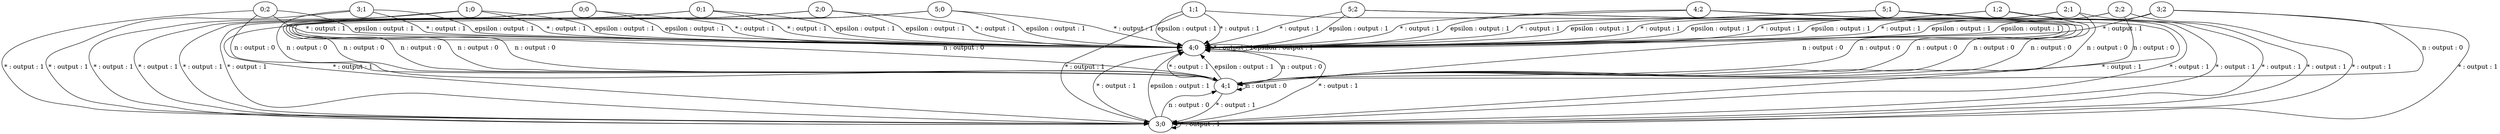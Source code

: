 digraph G {
42 [label = "4;2"];
40 [label = "4;0"];
41 [label = "4;1"];
12 [label = "1;2"];
11 [label = "1;1"];
10 [label = "1;0"];
02 [label = "0;2"];
00 [label = "0;0"];
01 [label = "0;1"];
20 [label = "2;0"];
21 [label = "2;1"];
22 [label = "2;2"];
32 [label = "3;2"];
31 [label = "3;1"];
50 [label = "5;0"];
52 [label = "5;2"];
51 [label = "5;1"];
30 [label = "3;0"];
30->40 [label = "* : output : 1"];
30->30 [label = "* : output : 1"];
30->40 [label = "epsilon : output : 1"];
30->41 [label = "n : output : 0"];
42->40 [label = "* : output : 1"];
42->30 [label = "* : output : 1"];
42->40 [label = "epsilon : output : 1"];
42->41 [label = "n : output : 0"];
40->40 [label = "* : output : 1"];
40->30 [label = "* : output : 1"];
40->40 [label = "epsilon : output : 1"];
40->41 [label = "n : output : 0"];
41->40 [label = "* : output : 1"];
41->30 [label = "* : output : 1"];
41->40 [label = "epsilon : output : 1"];
41->41 [label = "n : output : 0"];
12->40 [label = "* : output : 1"];
12->30 [label = "* : output : 1"];
12->40 [label = "epsilon : output : 1"];
12->41 [label = "n : output : 0"];
11->40 [label = "* : output : 1"];
11->30 [label = "* : output : 1"];
11->40 [label = "epsilon : output : 1"];
11->41 [label = "n : output : 0"];
10->40 [label = "* : output : 1"];
10->30 [label = "* : output : 1"];
10->40 [label = "epsilon : output : 1"];
10->41 [label = "n : output : 0"];
02->40 [label = "* : output : 1"];
02->30 [label = "* : output : 1"];
02->40 [label = "epsilon : output : 1"];
02->41 [label = "n : output : 0"];
00->40 [label = "* : output : 1"];
00->30 [label = "* : output : 1"];
00->40 [label = "epsilon : output : 1"];
00->41 [label = "n : output : 0"];
01->40 [label = "* : output : 1"];
01->30 [label = "* : output : 1"];
01->40 [label = "epsilon : output : 1"];
01->41 [label = "n : output : 0"];
20->40 [label = "* : output : 1"];
20->30 [label = "* : output : 1"];
20->40 [label = "epsilon : output : 1"];
20->41 [label = "n : output : 0"];
21->40 [label = "* : output : 1"];
21->30 [label = "* : output : 1"];
21->40 [label = "epsilon : output : 1"];
21->41 [label = "n : output : 0"];
22->40 [label = "* : output : 1"];
22->30 [label = "* : output : 1"];
22->40 [label = "epsilon : output : 1"];
22->41 [label = "n : output : 0"];
32->40 [label = "* : output : 1"];
32->30 [label = "* : output : 1"];
32->40 [label = "epsilon : output : 1"];
32->41 [label = "n : output : 0"];
31->40 [label = "* : output : 1"];
31->30 [label = "* : output : 1"];
31->40 [label = "epsilon : output : 1"];
31->41 [label = "n : output : 0"];
52->40 [label = "* : output : 1"];
52->30 [label = "* : output : 1"];
52->40 [label = "epsilon : output : 1"];
52->41 [label = "n : output : 0"];
51->40 [label = "* : output : 1"];
51->30 [label = "* : output : 1"];
51->40 [label = "epsilon : output : 1"];
51->41 [label = "n : output : 0"];
50->40 [label = "* : output : 1"];
50->30 [label = "* : output : 1"];
50->40 [label = "epsilon : output : 1"];
50->41 [label = "n : output : 0"];
}
